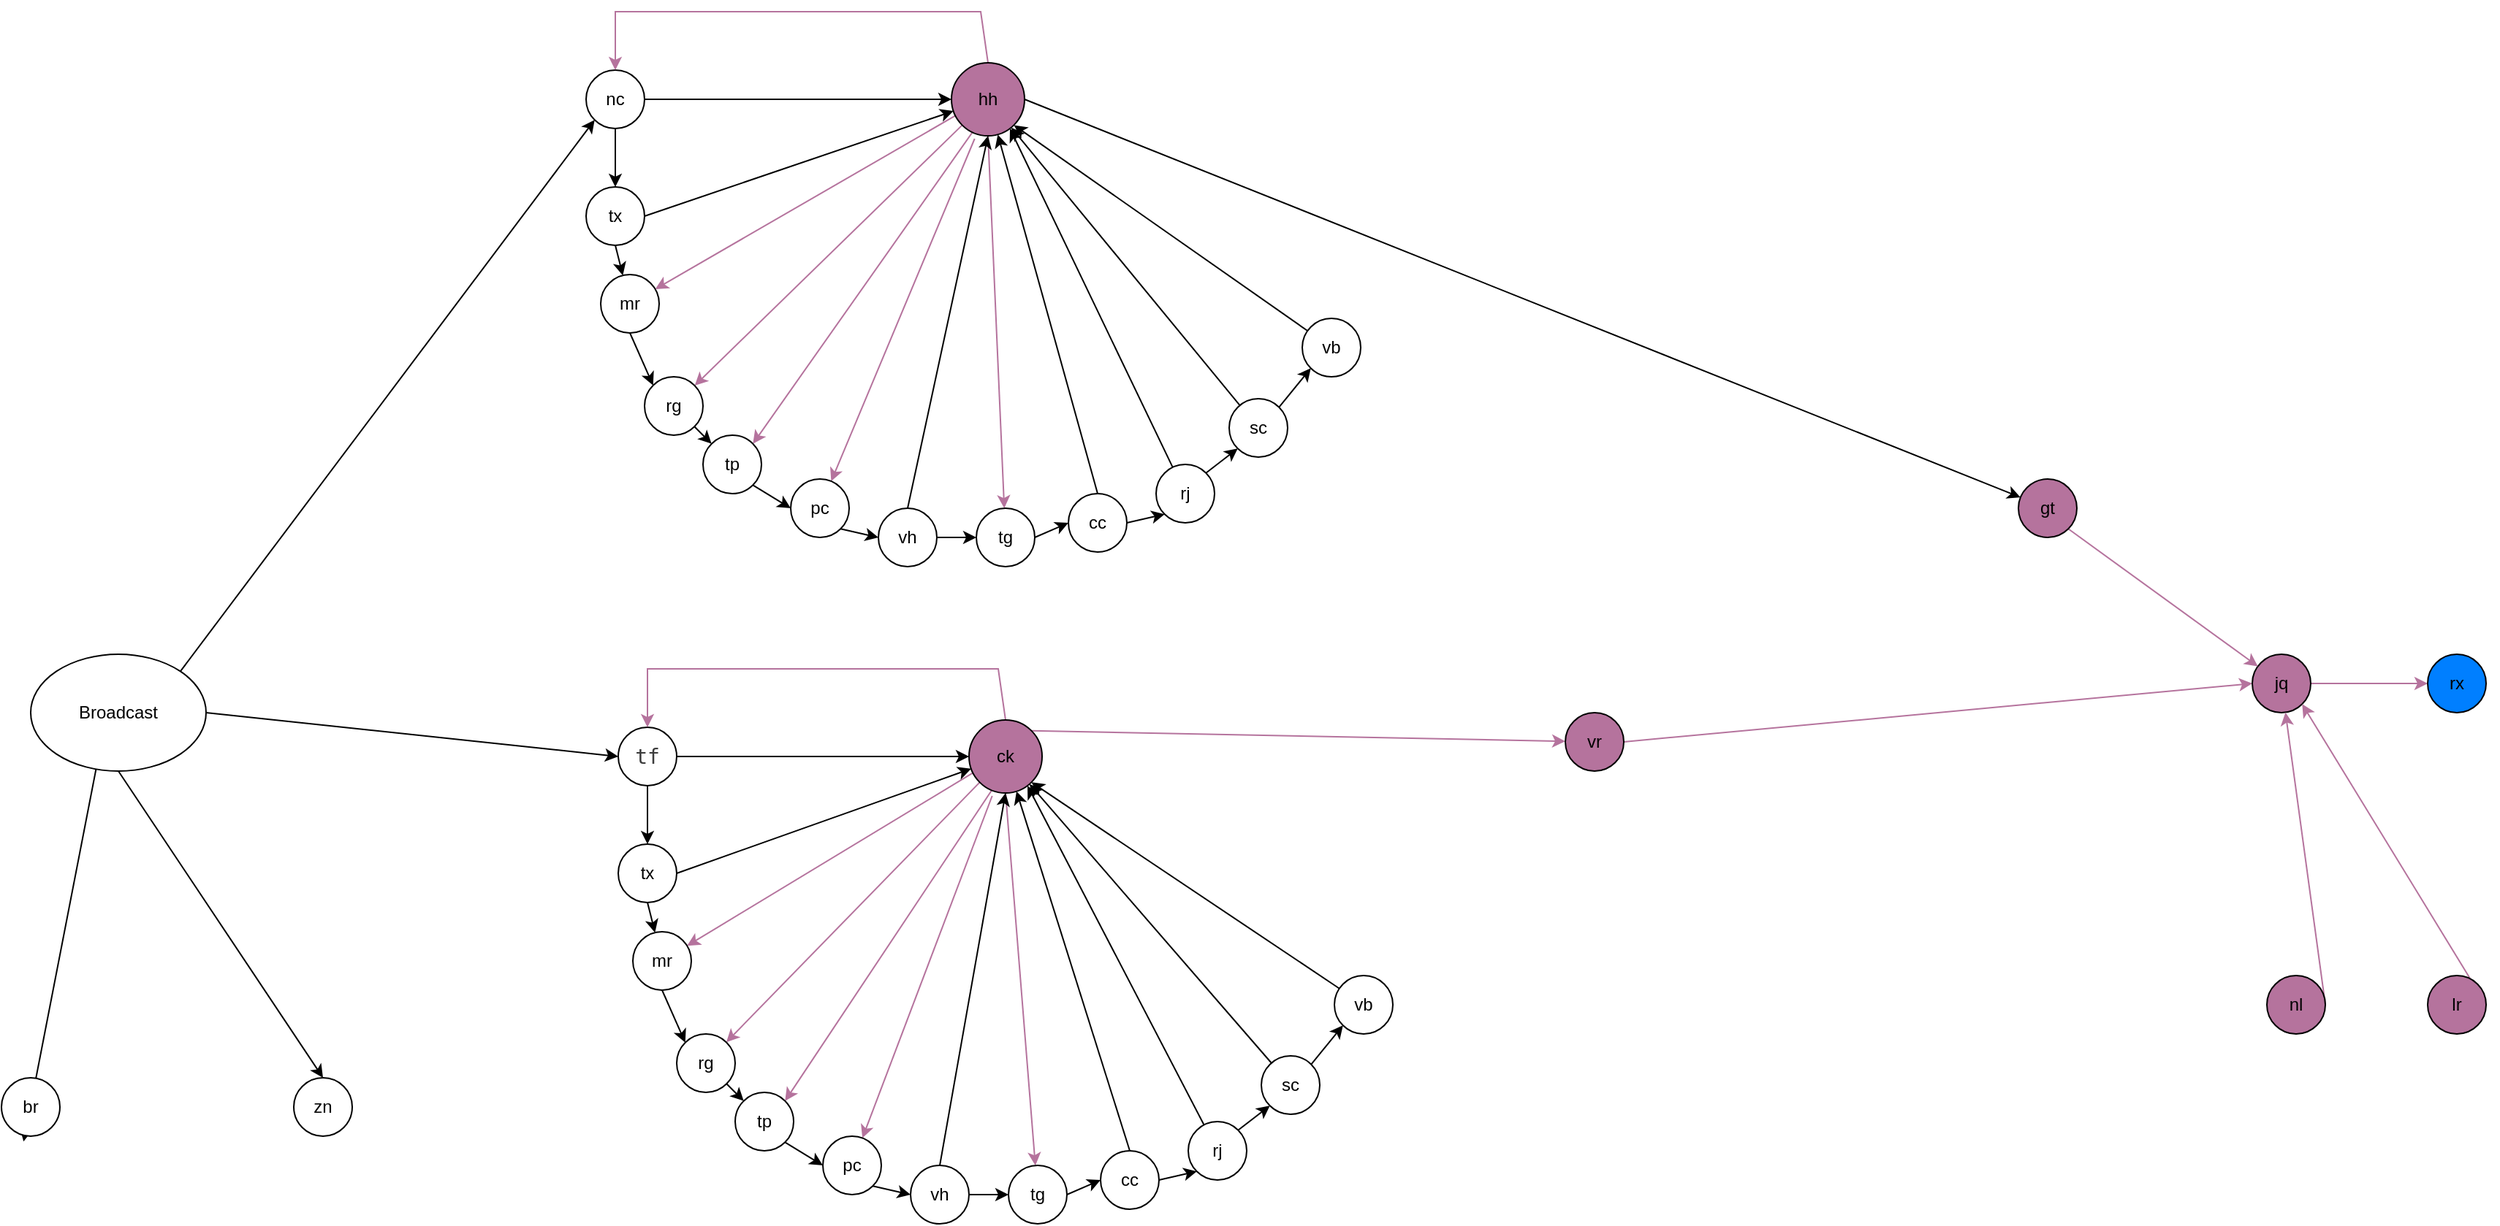 <mxfile version="22.1.17" type="github">
  <diagram name="Page-1" id="ltJWT1Hyps7ywms9TcoQ">
    <mxGraphModel dx="1362" dy="795" grid="1" gridSize="10" guides="1" tooltips="1" connect="1" arrows="1" fold="1" page="1" pageScale="1" pageWidth="827" pageHeight="1169" math="0" shadow="0">
      <root>
        <mxCell id="0" />
        <mxCell id="1" parent="0" />
        <mxCell id="_d_d2IKDmA4O_UATdqMd-7" style="rounded=0;orthogonalLoop=1;jettySize=auto;html=1;exitX=0.5;exitY=1;exitDx=0;exitDy=0;entryX=0.5;entryY=0;entryDx=0;entryDy=0;" parent="1" source="_d_d2IKDmA4O_UATdqMd-1" target="_d_d2IKDmA4O_UATdqMd-4" edge="1">
          <mxGeometry relative="1" as="geometry" />
        </mxCell>
        <mxCell id="_d_d2IKDmA4O_UATdqMd-9" style="rounded=0;orthogonalLoop=1;jettySize=auto;html=1;exitX=1;exitY=0.5;exitDx=0;exitDy=0;entryX=0;entryY=0.5;entryDx=0;entryDy=0;" parent="1" source="_d_d2IKDmA4O_UATdqMd-1" target="_d_d2IKDmA4O_UATdqMd-2" edge="1">
          <mxGeometry relative="1" as="geometry" />
        </mxCell>
        <mxCell id="_d_d2IKDmA4O_UATdqMd-10" style="rounded=0;orthogonalLoop=1;jettySize=auto;html=1;exitX=0.5;exitY=0;exitDx=0;exitDy=0;entryX=0.379;entryY=1.092;entryDx=0;entryDy=0;entryPerimeter=0;" parent="1" source="_d_d2IKDmA4O_UATdqMd-1" target="_d_d2IKDmA4O_UATdqMd-3" edge="1">
          <mxGeometry relative="1" as="geometry" />
        </mxCell>
        <mxCell id="_d_d2IKDmA4O_UATdqMd-1" value="Broadcast" style="ellipse;whiteSpace=wrap;html=1;" parent="1" vertex="1">
          <mxGeometry x="80" y="450" width="120" height="80" as="geometry" />
        </mxCell>
        <mxCell id="_d_d2IKDmA4O_UATdqMd-15" style="rounded=0;orthogonalLoop=1;jettySize=auto;html=1;" parent="1" source="_d_d2IKDmA4O_UATdqMd-2" target="_d_d2IKDmA4O_UATdqMd-13" edge="1">
          <mxGeometry relative="1" as="geometry" />
        </mxCell>
        <mxCell id="_d_d2IKDmA4O_UATdqMd-17" style="rounded=0;orthogonalLoop=1;jettySize=auto;html=1;exitX=0.5;exitY=1;exitDx=0;exitDy=0;" parent="1" source="_d_d2IKDmA4O_UATdqMd-2" target="_d_d2IKDmA4O_UATdqMd-16" edge="1">
          <mxGeometry relative="1" as="geometry" />
        </mxCell>
        <mxCell id="_d_d2IKDmA4O_UATdqMd-2" value="&lt;div style=&quot;color: rgb(59, 59, 59); background-color: rgb(255, 255, 255); font-family: &amp;quot;Droid Sans Mono&amp;quot;, &amp;quot;monospace&amp;quot;, monospace; font-weight: normal; font-size: 14px; line-height: 19px;&quot;&gt;&lt;div&gt;tf&lt;/div&gt;&lt;/div&gt;" style="ellipse;whiteSpace=wrap;html=1;" parent="1" vertex="1">
          <mxGeometry x="482" y="500" width="40" height="40" as="geometry" />
        </mxCell>
        <mxCell id="_d_d2IKDmA4O_UATdqMd-3" value="br" style="ellipse;whiteSpace=wrap;html=1;" parent="1" vertex="1">
          <mxGeometry x="60" y="740" width="40" height="40" as="geometry" />
        </mxCell>
        <mxCell id="_d_d2IKDmA4O_UATdqMd-4" value="zn" style="ellipse;whiteSpace=wrap;html=1;" parent="1" vertex="1">
          <mxGeometry x="260" y="740" width="40" height="40" as="geometry" />
        </mxCell>
        <mxCell id="_d_d2IKDmA4O_UATdqMd-6" style="rounded=0;orthogonalLoop=1;jettySize=auto;html=1;exitX=1;exitY=0;exitDx=0;exitDy=0;entryX=0;entryY=1;entryDx=0;entryDy=0;" parent="1" source="_d_d2IKDmA4O_UATdqMd-1" target="VdnCr8Rn9vPfZl3EQBI6-13" edge="1">
          <mxGeometry relative="1" as="geometry">
            <mxPoint x="146" y="392" as="targetPoint" />
          </mxGeometry>
        </mxCell>
        <mxCell id="_d_d2IKDmA4O_UATdqMd-14" style="rounded=0;orthogonalLoop=1;jettySize=auto;html=1;entryX=0.5;entryY=0;entryDx=0;entryDy=0;strokeColor=#B5739D;exitX=0.5;exitY=0;exitDx=0;exitDy=0;" parent="1" target="_d_d2IKDmA4O_UATdqMd-2" edge="1" source="_d_d2IKDmA4O_UATdqMd-13">
          <mxGeometry relative="1" as="geometry">
            <mxPoint x="752" y="490" as="sourcePoint" />
            <Array as="points">
              <mxPoint x="742" y="460" />
              <mxPoint x="502" y="460" />
            </Array>
          </mxGeometry>
        </mxCell>
        <mxCell id="_d_d2IKDmA4O_UATdqMd-34" style="edgeStyle=none;rounded=0;orthogonalLoop=1;jettySize=auto;html=1;exitX=1;exitY=0;exitDx=0;exitDy=0;entryX=1;entryY=0;entryDx=0;entryDy=0;strokeColor=#B5739D;" parent="1" source="_d_d2IKDmA4O_UATdqMd-13" target="_d_d2IKDmA4O_UATdqMd-28" edge="1">
          <mxGeometry relative="1" as="geometry" />
        </mxCell>
        <mxCell id="_d_d2IKDmA4O_UATdqMd-35" style="edgeStyle=none;rounded=0;orthogonalLoop=1;jettySize=auto;html=1;exitX=1;exitY=0;exitDx=0;exitDy=0;strokeColor=#B5739D;" parent="1" source="_d_d2IKDmA4O_UATdqMd-13" target="_d_d2IKDmA4O_UATdqMd-29" edge="1">
          <mxGeometry relative="1" as="geometry" />
        </mxCell>
        <mxCell id="_d_d2IKDmA4O_UATdqMd-36" style="edgeStyle=none;rounded=0;orthogonalLoop=1;jettySize=auto;html=1;exitX=0.317;exitY=1.04;exitDx=0;exitDy=0;strokeColor=#B5739D;exitPerimeter=0;" parent="1" source="_d_d2IKDmA4O_UATdqMd-13" target="_d_d2IKDmA4O_UATdqMd-30" edge="1">
          <mxGeometry relative="1" as="geometry" />
        </mxCell>
        <mxCell id="_d_d2IKDmA4O_UATdqMd-37" style="edgeStyle=none;rounded=0;orthogonalLoop=1;jettySize=auto;html=1;exitX=0.5;exitY=1;exitDx=0;exitDy=0;strokeColor=#B5739D;" parent="1" source="_d_d2IKDmA4O_UATdqMd-13" target="_d_d2IKDmA4O_UATdqMd-31" edge="1">
          <mxGeometry relative="1" as="geometry" />
        </mxCell>
        <mxCell id="_d_d2IKDmA4O_UATdqMd-38" style="edgeStyle=none;rounded=0;orthogonalLoop=1;jettySize=auto;html=1;exitX=0.083;exitY=0.707;exitDx=0;exitDy=0;strokeColor=#B5739D;exitPerimeter=0;" parent="1" source="_d_d2IKDmA4O_UATdqMd-13" target="_d_d2IKDmA4O_UATdqMd-32" edge="1">
          <mxGeometry relative="1" as="geometry" />
        </mxCell>
        <mxCell id="_d_d2IKDmA4O_UATdqMd-39" style="edgeStyle=none;rounded=0;orthogonalLoop=1;jettySize=auto;html=1;exitX=0;exitY=1;exitDx=0;exitDy=0;strokeColor=#B5739D;" parent="1" source="_d_d2IKDmA4O_UATdqMd-13" target="_d_d2IKDmA4O_UATdqMd-33" edge="1">
          <mxGeometry relative="1" as="geometry" />
        </mxCell>
        <mxCell id="_d_d2IKDmA4O_UATdqMd-13" value="ck" style="ellipse;whiteSpace=wrap;html=1;fillColor=#B5739D;" parent="1" vertex="1">
          <mxGeometry x="722" y="495" width="50" height="50" as="geometry" />
        </mxCell>
        <mxCell id="_d_d2IKDmA4O_UATdqMd-40" style="edgeStyle=none;rounded=0;orthogonalLoop=1;jettySize=auto;html=1;exitX=0.5;exitY=1;exitDx=0;exitDy=0;" parent="1" source="_d_d2IKDmA4O_UATdqMd-16" target="_d_d2IKDmA4O_UATdqMd-32" edge="1">
          <mxGeometry relative="1" as="geometry" />
        </mxCell>
        <mxCell id="_d_d2IKDmA4O_UATdqMd-16" value="tx" style="ellipse;whiteSpace=wrap;html=1;" parent="1" vertex="1">
          <mxGeometry x="482" y="580" width="40" height="40" as="geometry" />
        </mxCell>
        <mxCell id="_d_d2IKDmA4O_UATdqMd-19" style="rounded=0;orthogonalLoop=1;jettySize=auto;html=1;entryX=1;entryY=1;entryDx=0;entryDy=0;" parent="1" source="_d_d2IKDmA4O_UATdqMd-18" target="_d_d2IKDmA4O_UATdqMd-13" edge="1">
          <mxGeometry relative="1" as="geometry" />
        </mxCell>
        <mxCell id="_d_d2IKDmA4O_UATdqMd-18" value="vb" style="ellipse;whiteSpace=wrap;html=1;" parent="1" vertex="1">
          <mxGeometry x="972" y="670" width="40" height="40" as="geometry" />
        </mxCell>
        <mxCell id="_d_d2IKDmA4O_UATdqMd-20" style="rounded=0;orthogonalLoop=1;jettySize=auto;html=1;exitX=1;exitY=0.5;exitDx=0;exitDy=0;" parent="1" source="_d_d2IKDmA4O_UATdqMd-16" target="_d_d2IKDmA4O_UATdqMd-13" edge="1">
          <mxGeometry relative="1" as="geometry" />
        </mxCell>
        <mxCell id="_d_d2IKDmA4O_UATdqMd-22" style="rounded=0;orthogonalLoop=1;jettySize=auto;html=1;exitX=0.5;exitY=0;exitDx=0;exitDy=0;" parent="1" source="_d_d2IKDmA4O_UATdqMd-21" target="_d_d2IKDmA4O_UATdqMd-13" edge="1">
          <mxGeometry relative="1" as="geometry" />
        </mxCell>
        <mxCell id="_d_d2IKDmA4O_UATdqMd-49" style="edgeStyle=none;rounded=0;orthogonalLoop=1;jettySize=auto;html=1;exitX=1;exitY=0.5;exitDx=0;exitDy=0;entryX=0;entryY=1;entryDx=0;entryDy=0;" parent="1" source="_d_d2IKDmA4O_UATdqMd-21" target="_d_d2IKDmA4O_UATdqMd-25" edge="1">
          <mxGeometry relative="1" as="geometry" />
        </mxCell>
        <mxCell id="_d_d2IKDmA4O_UATdqMd-21" value="cc" style="ellipse;whiteSpace=wrap;html=1;" parent="1" vertex="1">
          <mxGeometry x="812" y="790" width="40" height="40" as="geometry" />
        </mxCell>
        <mxCell id="_d_d2IKDmA4O_UATdqMd-24" style="rounded=0;orthogonalLoop=1;jettySize=auto;html=1;" parent="1" source="_d_d2IKDmA4O_UATdqMd-23" target="_d_d2IKDmA4O_UATdqMd-13" edge="1">
          <mxGeometry relative="1" as="geometry" />
        </mxCell>
        <mxCell id="_d_d2IKDmA4O_UATdqMd-51" style="edgeStyle=none;rounded=0;orthogonalLoop=1;jettySize=auto;html=1;exitX=1;exitY=0;exitDx=0;exitDy=0;entryX=0;entryY=1;entryDx=0;entryDy=0;" parent="1" source="_d_d2IKDmA4O_UATdqMd-23" target="_d_d2IKDmA4O_UATdqMd-18" edge="1">
          <mxGeometry relative="1" as="geometry" />
        </mxCell>
        <mxCell id="_d_d2IKDmA4O_UATdqMd-23" value="&lt;div&gt;sc&lt;/div&gt;" style="ellipse;whiteSpace=wrap;html=1;" parent="1" vertex="1">
          <mxGeometry x="922" y="725" width="40" height="40" as="geometry" />
        </mxCell>
        <mxCell id="_d_d2IKDmA4O_UATdqMd-26" style="rounded=0;orthogonalLoop=1;jettySize=auto;html=1;entryX=0.8;entryY=0.9;entryDx=0;entryDy=0;entryPerimeter=0;" parent="1" source="_d_d2IKDmA4O_UATdqMd-25" target="_d_d2IKDmA4O_UATdqMd-13" edge="1">
          <mxGeometry relative="1" as="geometry" />
        </mxCell>
        <mxCell id="_d_d2IKDmA4O_UATdqMd-50" style="edgeStyle=none;rounded=0;orthogonalLoop=1;jettySize=auto;html=1;exitX=1;exitY=0;exitDx=0;exitDy=0;entryX=0;entryY=1;entryDx=0;entryDy=0;" parent="1" source="_d_d2IKDmA4O_UATdqMd-25" target="_d_d2IKDmA4O_UATdqMd-23" edge="1">
          <mxGeometry relative="1" as="geometry" />
        </mxCell>
        <mxCell id="_d_d2IKDmA4O_UATdqMd-25" value="rj" style="ellipse;whiteSpace=wrap;html=1;" parent="1" vertex="1">
          <mxGeometry x="872" y="770" width="40" height="40" as="geometry" />
        </mxCell>
        <mxCell id="_d_d2IKDmA4O_UATdqMd-43" style="edgeStyle=none;rounded=0;orthogonalLoop=1;jettySize=auto;html=1;exitX=1;exitY=1;exitDx=0;exitDy=0;entryX=0;entryY=0.5;entryDx=0;entryDy=0;" parent="1" source="_d_d2IKDmA4O_UATdqMd-28" target="_d_d2IKDmA4O_UATdqMd-30" edge="1">
          <mxGeometry relative="1" as="geometry" />
        </mxCell>
        <mxCell id="_d_d2IKDmA4O_UATdqMd-28" value="tp" style="ellipse;whiteSpace=wrap;html=1;" parent="1" vertex="1">
          <mxGeometry x="562" y="750" width="40" height="40" as="geometry" />
        </mxCell>
        <mxCell id="VdnCr8Rn9vPfZl3EQBI6-2" style="rounded=0;orthogonalLoop=1;jettySize=auto;html=1;exitX=1;exitY=0.5;exitDx=0;exitDy=0;entryX=0;entryY=0.5;entryDx=0;entryDy=0;fillColor=#B5739D;strokeColor=#B5739D;" edge="1" parent="1" source="_d_d2IKDmA4O_UATdqMd-29" target="VdnCr8Rn9vPfZl3EQBI6-1">
          <mxGeometry relative="1" as="geometry" />
        </mxCell>
        <mxCell id="_d_d2IKDmA4O_UATdqMd-29" value="&lt;div&gt;vr&lt;/div&gt;" style="ellipse;whiteSpace=wrap;html=1;fillColor=#B5739D;" parent="1" vertex="1">
          <mxGeometry x="1130" y="490" width="40" height="40" as="geometry" />
        </mxCell>
        <mxCell id="_d_d2IKDmA4O_UATdqMd-45" style="edgeStyle=none;rounded=0;orthogonalLoop=1;jettySize=auto;html=1;exitX=1;exitY=1;exitDx=0;exitDy=0;entryX=0;entryY=0.5;entryDx=0;entryDy=0;" parent="1" source="_d_d2IKDmA4O_UATdqMd-30" target="_d_d2IKDmA4O_UATdqMd-44" edge="1">
          <mxGeometry relative="1" as="geometry" />
        </mxCell>
        <mxCell id="_d_d2IKDmA4O_UATdqMd-30" value="pc" style="ellipse;whiteSpace=wrap;html=1;" parent="1" vertex="1">
          <mxGeometry x="622" y="780" width="40" height="40" as="geometry" />
        </mxCell>
        <mxCell id="_d_d2IKDmA4O_UATdqMd-48" style="edgeStyle=none;rounded=0;orthogonalLoop=1;jettySize=auto;html=1;exitX=1;exitY=0.5;exitDx=0;exitDy=0;entryX=0;entryY=0.5;entryDx=0;entryDy=0;" parent="1" source="_d_d2IKDmA4O_UATdqMd-31" target="_d_d2IKDmA4O_UATdqMd-21" edge="1">
          <mxGeometry relative="1" as="geometry">
            <mxPoint x="812" y="810" as="targetPoint" />
          </mxGeometry>
        </mxCell>
        <mxCell id="_d_d2IKDmA4O_UATdqMd-31" value="tg" style="ellipse;whiteSpace=wrap;html=1;" parent="1" vertex="1">
          <mxGeometry x="749" y="800" width="40" height="40" as="geometry" />
        </mxCell>
        <mxCell id="_d_d2IKDmA4O_UATdqMd-41" style="edgeStyle=none;rounded=0;orthogonalLoop=1;jettySize=auto;html=1;exitX=0.5;exitY=1;exitDx=0;exitDy=0;entryX=0;entryY=0;entryDx=0;entryDy=0;" parent="1" source="_d_d2IKDmA4O_UATdqMd-32" target="_d_d2IKDmA4O_UATdqMd-33" edge="1">
          <mxGeometry relative="1" as="geometry" />
        </mxCell>
        <mxCell id="_d_d2IKDmA4O_UATdqMd-32" value="mr" style="ellipse;whiteSpace=wrap;html=1;" parent="1" vertex="1">
          <mxGeometry x="492" y="640" width="40" height="40" as="geometry" />
        </mxCell>
        <mxCell id="_d_d2IKDmA4O_UATdqMd-42" style="edgeStyle=none;rounded=0;orthogonalLoop=1;jettySize=auto;html=1;exitX=1;exitY=1;exitDx=0;exitDy=0;entryX=0;entryY=0;entryDx=0;entryDy=0;" parent="1" source="_d_d2IKDmA4O_UATdqMd-33" target="_d_d2IKDmA4O_UATdqMd-28" edge="1">
          <mxGeometry relative="1" as="geometry" />
        </mxCell>
        <mxCell id="_d_d2IKDmA4O_UATdqMd-33" value="rg" style="ellipse;whiteSpace=wrap;html=1;" parent="1" vertex="1">
          <mxGeometry x="522" y="710" width="40" height="40" as="geometry" />
        </mxCell>
        <mxCell id="_d_d2IKDmA4O_UATdqMd-46" style="edgeStyle=none;rounded=0;orthogonalLoop=1;jettySize=auto;html=1;exitX=0.5;exitY=0;exitDx=0;exitDy=0;entryX=0.5;entryY=1;entryDx=0;entryDy=0;" parent="1" source="_d_d2IKDmA4O_UATdqMd-44" target="_d_d2IKDmA4O_UATdqMd-13" edge="1">
          <mxGeometry relative="1" as="geometry" />
        </mxCell>
        <mxCell id="_d_d2IKDmA4O_UATdqMd-47" style="edgeStyle=none;rounded=0;orthogonalLoop=1;jettySize=auto;html=1;exitX=1;exitY=0.5;exitDx=0;exitDy=0;entryX=0;entryY=0.5;entryDx=0;entryDy=0;" parent="1" source="_d_d2IKDmA4O_UATdqMd-44" target="_d_d2IKDmA4O_UATdqMd-31" edge="1">
          <mxGeometry relative="1" as="geometry" />
        </mxCell>
        <mxCell id="_d_d2IKDmA4O_UATdqMd-44" value="vh" style="ellipse;whiteSpace=wrap;html=1;" parent="1" vertex="1">
          <mxGeometry x="682" y="800" width="40" height="40" as="geometry" />
        </mxCell>
        <mxCell id="VdnCr8Rn9vPfZl3EQBI6-4" style="rounded=0;orthogonalLoop=1;jettySize=auto;html=1;exitX=1;exitY=0.5;exitDx=0;exitDy=0;fillColor=#B5739D;strokeColor=#B5739D;" edge="1" parent="1" source="VdnCr8Rn9vPfZl3EQBI6-1" target="VdnCr8Rn9vPfZl3EQBI6-3">
          <mxGeometry relative="1" as="geometry" />
        </mxCell>
        <mxCell id="VdnCr8Rn9vPfZl3EQBI6-1" value="jq" style="ellipse;whiteSpace=wrap;html=1;fillColor=#B5739D;" vertex="1" parent="1">
          <mxGeometry x="1600" y="450" width="40" height="40" as="geometry" />
        </mxCell>
        <mxCell id="VdnCr8Rn9vPfZl3EQBI6-3" value="rx" style="ellipse;whiteSpace=wrap;html=1;fillColor=#007FFF;" vertex="1" parent="1">
          <mxGeometry x="1720" y="450" width="40" height="40" as="geometry" />
        </mxCell>
        <mxCell id="VdnCr8Rn9vPfZl3EQBI6-6" style="edgeStyle=none;rounded=0;orthogonalLoop=1;jettySize=auto;html=1;exitX=1;exitY=1;exitDx=0;exitDy=0;fillColor=#B5739D;strokeColor=#B5739D;" edge="1" parent="1" source="VdnCr8Rn9vPfZl3EQBI6-5" target="VdnCr8Rn9vPfZl3EQBI6-1">
          <mxGeometry relative="1" as="geometry" />
        </mxCell>
        <mxCell id="VdnCr8Rn9vPfZl3EQBI6-5" value="gt" style="ellipse;whiteSpace=wrap;html=1;fillColor=#B5739D;" vertex="1" parent="1">
          <mxGeometry x="1440" y="330" width="40" height="40" as="geometry" />
        </mxCell>
        <mxCell id="VdnCr8Rn9vPfZl3EQBI6-9" style="edgeStyle=none;rounded=0;orthogonalLoop=1;jettySize=auto;html=1;exitX=1;exitY=0.5;exitDx=0;exitDy=0;fillColor=#B5739D;strokeColor=#B5739D;" edge="1" parent="1" source="VdnCr8Rn9vPfZl3EQBI6-7" target="VdnCr8Rn9vPfZl3EQBI6-1">
          <mxGeometry relative="1" as="geometry" />
        </mxCell>
        <mxCell id="VdnCr8Rn9vPfZl3EQBI6-7" value="nl" style="ellipse;whiteSpace=wrap;html=1;fillColor=#B5739D;" vertex="1" parent="1">
          <mxGeometry x="1610" y="670" width="40" height="40" as="geometry" />
        </mxCell>
        <mxCell id="VdnCr8Rn9vPfZl3EQBI6-10" style="edgeStyle=none;rounded=0;orthogonalLoop=1;jettySize=auto;html=1;exitX=1;exitY=0.5;exitDx=0;exitDy=0;entryX=1;entryY=1;entryDx=0;entryDy=0;fillColor=#B5739D;strokeColor=#B5739D;" edge="1" parent="1" source="VdnCr8Rn9vPfZl3EQBI6-8" target="VdnCr8Rn9vPfZl3EQBI6-1">
          <mxGeometry relative="1" as="geometry" />
        </mxCell>
        <mxCell id="VdnCr8Rn9vPfZl3EQBI6-8" value="lr" style="ellipse;whiteSpace=wrap;html=1;fillColor=#B5739D;" vertex="1" parent="1">
          <mxGeometry x="1720" y="670" width="40" height="40" as="geometry" />
        </mxCell>
        <mxCell id="VdnCr8Rn9vPfZl3EQBI6-11" style="rounded=0;orthogonalLoop=1;jettySize=auto;html=1;" edge="1" source="VdnCr8Rn9vPfZl3EQBI6-13" target="VdnCr8Rn9vPfZl3EQBI6-20" parent="1">
          <mxGeometry relative="1" as="geometry" />
        </mxCell>
        <mxCell id="VdnCr8Rn9vPfZl3EQBI6-12" style="rounded=0;orthogonalLoop=1;jettySize=auto;html=1;exitX=0.5;exitY=1;exitDx=0;exitDy=0;" edge="1" source="VdnCr8Rn9vPfZl3EQBI6-13" target="VdnCr8Rn9vPfZl3EQBI6-22" parent="1">
          <mxGeometry relative="1" as="geometry" />
        </mxCell>
        <mxCell id="VdnCr8Rn9vPfZl3EQBI6-13" value="nc" style="ellipse;whiteSpace=wrap;html=1;" vertex="1" parent="1">
          <mxGeometry x="460" y="50" width="40" height="40" as="geometry" />
        </mxCell>
        <mxCell id="VdnCr8Rn9vPfZl3EQBI6-14" style="rounded=0;orthogonalLoop=1;jettySize=auto;html=1;entryX=0.5;entryY=0;entryDx=0;entryDy=0;strokeColor=#B5739D;exitX=0.5;exitY=0;exitDx=0;exitDy=0;" edge="1" target="VdnCr8Rn9vPfZl3EQBI6-13" parent="1" source="VdnCr8Rn9vPfZl3EQBI6-20">
          <mxGeometry relative="1" as="geometry">
            <mxPoint x="730" y="40" as="sourcePoint" />
            <Array as="points">
              <mxPoint x="730" y="10" />
              <mxPoint x="480" y="10" />
            </Array>
          </mxGeometry>
        </mxCell>
        <mxCell id="VdnCr8Rn9vPfZl3EQBI6-15" style="edgeStyle=none;rounded=0;orthogonalLoop=1;jettySize=auto;html=1;exitX=1;exitY=0;exitDx=0;exitDy=0;entryX=1;entryY=0;entryDx=0;entryDy=0;strokeColor=#B5739D;" edge="1" source="VdnCr8Rn9vPfZl3EQBI6-20" target="VdnCr8Rn9vPfZl3EQBI6-36" parent="1">
          <mxGeometry relative="1" as="geometry" />
        </mxCell>
        <mxCell id="VdnCr8Rn9vPfZl3EQBI6-16" style="edgeStyle=none;rounded=0;orthogonalLoop=1;jettySize=auto;html=1;exitX=0.317;exitY=1.04;exitDx=0;exitDy=0;strokeColor=#B5739D;exitPerimeter=0;" edge="1" source="VdnCr8Rn9vPfZl3EQBI6-20" target="VdnCr8Rn9vPfZl3EQBI6-38" parent="1">
          <mxGeometry relative="1" as="geometry" />
        </mxCell>
        <mxCell id="VdnCr8Rn9vPfZl3EQBI6-17" style="edgeStyle=none;rounded=0;orthogonalLoop=1;jettySize=auto;html=1;exitX=0.5;exitY=1;exitDx=0;exitDy=0;strokeColor=#B5739D;" edge="1" source="VdnCr8Rn9vPfZl3EQBI6-20" target="VdnCr8Rn9vPfZl3EQBI6-40" parent="1">
          <mxGeometry relative="1" as="geometry" />
        </mxCell>
        <mxCell id="VdnCr8Rn9vPfZl3EQBI6-18" style="edgeStyle=none;rounded=0;orthogonalLoop=1;jettySize=auto;html=1;exitX=0.083;exitY=0.707;exitDx=0;exitDy=0;strokeColor=#B5739D;exitPerimeter=0;" edge="1" source="VdnCr8Rn9vPfZl3EQBI6-20" target="VdnCr8Rn9vPfZl3EQBI6-42" parent="1">
          <mxGeometry relative="1" as="geometry" />
        </mxCell>
        <mxCell id="VdnCr8Rn9vPfZl3EQBI6-19" style="edgeStyle=none;rounded=0;orthogonalLoop=1;jettySize=auto;html=1;exitX=0;exitY=1;exitDx=0;exitDy=0;strokeColor=#B5739D;" edge="1" source="VdnCr8Rn9vPfZl3EQBI6-20" target="VdnCr8Rn9vPfZl3EQBI6-44" parent="1">
          <mxGeometry relative="1" as="geometry" />
        </mxCell>
        <mxCell id="VdnCr8Rn9vPfZl3EQBI6-48" style="edgeStyle=none;rounded=0;orthogonalLoop=1;jettySize=auto;html=1;exitX=1;exitY=0.5;exitDx=0;exitDy=0;" edge="1" parent="1" source="VdnCr8Rn9vPfZl3EQBI6-20" target="VdnCr8Rn9vPfZl3EQBI6-5">
          <mxGeometry relative="1" as="geometry" />
        </mxCell>
        <mxCell id="VdnCr8Rn9vPfZl3EQBI6-20" value="hh" style="ellipse;whiteSpace=wrap;html=1;fillColor=#B5739D;" vertex="1" parent="1">
          <mxGeometry x="710" y="45" width="50" height="50" as="geometry" />
        </mxCell>
        <mxCell id="VdnCr8Rn9vPfZl3EQBI6-21" style="edgeStyle=none;rounded=0;orthogonalLoop=1;jettySize=auto;html=1;exitX=0.5;exitY=1;exitDx=0;exitDy=0;" edge="1" source="VdnCr8Rn9vPfZl3EQBI6-22" target="VdnCr8Rn9vPfZl3EQBI6-42" parent="1">
          <mxGeometry relative="1" as="geometry" />
        </mxCell>
        <mxCell id="VdnCr8Rn9vPfZl3EQBI6-22" value="tx" style="ellipse;whiteSpace=wrap;html=1;" vertex="1" parent="1">
          <mxGeometry x="460" y="130" width="40" height="40" as="geometry" />
        </mxCell>
        <mxCell id="VdnCr8Rn9vPfZl3EQBI6-23" style="rounded=0;orthogonalLoop=1;jettySize=auto;html=1;entryX=1;entryY=1;entryDx=0;entryDy=0;" edge="1" source="VdnCr8Rn9vPfZl3EQBI6-24" target="VdnCr8Rn9vPfZl3EQBI6-20" parent="1">
          <mxGeometry relative="1" as="geometry" />
        </mxCell>
        <mxCell id="VdnCr8Rn9vPfZl3EQBI6-24" value="vb" style="ellipse;whiteSpace=wrap;html=1;" vertex="1" parent="1">
          <mxGeometry x="950" y="220" width="40" height="40" as="geometry" />
        </mxCell>
        <mxCell id="VdnCr8Rn9vPfZl3EQBI6-25" style="rounded=0;orthogonalLoop=1;jettySize=auto;html=1;exitX=1;exitY=0.5;exitDx=0;exitDy=0;" edge="1" source="VdnCr8Rn9vPfZl3EQBI6-22" target="VdnCr8Rn9vPfZl3EQBI6-20" parent="1">
          <mxGeometry relative="1" as="geometry" />
        </mxCell>
        <mxCell id="VdnCr8Rn9vPfZl3EQBI6-26" style="rounded=0;orthogonalLoop=1;jettySize=auto;html=1;exitX=0.5;exitY=0;exitDx=0;exitDy=0;" edge="1" source="VdnCr8Rn9vPfZl3EQBI6-28" target="VdnCr8Rn9vPfZl3EQBI6-20" parent="1">
          <mxGeometry relative="1" as="geometry" />
        </mxCell>
        <mxCell id="VdnCr8Rn9vPfZl3EQBI6-27" style="edgeStyle=none;rounded=0;orthogonalLoop=1;jettySize=auto;html=1;exitX=1;exitY=0.5;exitDx=0;exitDy=0;entryX=0;entryY=1;entryDx=0;entryDy=0;" edge="1" source="VdnCr8Rn9vPfZl3EQBI6-28" target="VdnCr8Rn9vPfZl3EQBI6-34" parent="1">
          <mxGeometry relative="1" as="geometry" />
        </mxCell>
        <mxCell id="VdnCr8Rn9vPfZl3EQBI6-28" value="cc" style="ellipse;whiteSpace=wrap;html=1;" vertex="1" parent="1">
          <mxGeometry x="790" y="340" width="40" height="40" as="geometry" />
        </mxCell>
        <mxCell id="VdnCr8Rn9vPfZl3EQBI6-29" style="rounded=0;orthogonalLoop=1;jettySize=auto;html=1;" edge="1" source="VdnCr8Rn9vPfZl3EQBI6-31" target="VdnCr8Rn9vPfZl3EQBI6-20" parent="1">
          <mxGeometry relative="1" as="geometry" />
        </mxCell>
        <mxCell id="VdnCr8Rn9vPfZl3EQBI6-30" style="edgeStyle=none;rounded=0;orthogonalLoop=1;jettySize=auto;html=1;exitX=1;exitY=0;exitDx=0;exitDy=0;entryX=0;entryY=1;entryDx=0;entryDy=0;" edge="1" source="VdnCr8Rn9vPfZl3EQBI6-31" target="VdnCr8Rn9vPfZl3EQBI6-24" parent="1">
          <mxGeometry relative="1" as="geometry" />
        </mxCell>
        <mxCell id="VdnCr8Rn9vPfZl3EQBI6-31" value="&lt;div&gt;sc&lt;/div&gt;" style="ellipse;whiteSpace=wrap;html=1;" vertex="1" parent="1">
          <mxGeometry x="900" y="275" width="40" height="40" as="geometry" />
        </mxCell>
        <mxCell id="VdnCr8Rn9vPfZl3EQBI6-32" style="rounded=0;orthogonalLoop=1;jettySize=auto;html=1;entryX=0.8;entryY=0.9;entryDx=0;entryDy=0;entryPerimeter=0;" edge="1" source="VdnCr8Rn9vPfZl3EQBI6-34" target="VdnCr8Rn9vPfZl3EQBI6-20" parent="1">
          <mxGeometry relative="1" as="geometry" />
        </mxCell>
        <mxCell id="VdnCr8Rn9vPfZl3EQBI6-33" style="edgeStyle=none;rounded=0;orthogonalLoop=1;jettySize=auto;html=1;exitX=1;exitY=0;exitDx=0;exitDy=0;entryX=0;entryY=1;entryDx=0;entryDy=0;" edge="1" source="VdnCr8Rn9vPfZl3EQBI6-34" target="VdnCr8Rn9vPfZl3EQBI6-31" parent="1">
          <mxGeometry relative="1" as="geometry" />
        </mxCell>
        <mxCell id="VdnCr8Rn9vPfZl3EQBI6-34" value="rj" style="ellipse;whiteSpace=wrap;html=1;" vertex="1" parent="1">
          <mxGeometry x="850" y="320" width="40" height="40" as="geometry" />
        </mxCell>
        <mxCell id="VdnCr8Rn9vPfZl3EQBI6-35" style="edgeStyle=none;rounded=0;orthogonalLoop=1;jettySize=auto;html=1;exitX=1;exitY=1;exitDx=0;exitDy=0;entryX=0;entryY=0.5;entryDx=0;entryDy=0;" edge="1" source="VdnCr8Rn9vPfZl3EQBI6-36" target="VdnCr8Rn9vPfZl3EQBI6-38" parent="1">
          <mxGeometry relative="1" as="geometry" />
        </mxCell>
        <mxCell id="VdnCr8Rn9vPfZl3EQBI6-36" value="tp" style="ellipse;whiteSpace=wrap;html=1;" vertex="1" parent="1">
          <mxGeometry x="540" y="300" width="40" height="40" as="geometry" />
        </mxCell>
        <mxCell id="VdnCr8Rn9vPfZl3EQBI6-37" style="edgeStyle=none;rounded=0;orthogonalLoop=1;jettySize=auto;html=1;exitX=1;exitY=1;exitDx=0;exitDy=0;entryX=0;entryY=0.5;entryDx=0;entryDy=0;" edge="1" source="VdnCr8Rn9vPfZl3EQBI6-38" target="VdnCr8Rn9vPfZl3EQBI6-47" parent="1">
          <mxGeometry relative="1" as="geometry" />
        </mxCell>
        <mxCell id="VdnCr8Rn9vPfZl3EQBI6-38" value="pc" style="ellipse;whiteSpace=wrap;html=1;" vertex="1" parent="1">
          <mxGeometry x="600" y="330" width="40" height="40" as="geometry" />
        </mxCell>
        <mxCell id="VdnCr8Rn9vPfZl3EQBI6-39" style="edgeStyle=none;rounded=0;orthogonalLoop=1;jettySize=auto;html=1;exitX=1;exitY=0.5;exitDx=0;exitDy=0;entryX=0;entryY=0.5;entryDx=0;entryDy=0;" edge="1" source="VdnCr8Rn9vPfZl3EQBI6-40" target="VdnCr8Rn9vPfZl3EQBI6-28" parent="1">
          <mxGeometry relative="1" as="geometry">
            <mxPoint x="790" y="360" as="targetPoint" />
          </mxGeometry>
        </mxCell>
        <mxCell id="VdnCr8Rn9vPfZl3EQBI6-40" value="tg" style="ellipse;whiteSpace=wrap;html=1;" vertex="1" parent="1">
          <mxGeometry x="727" y="350" width="40" height="40" as="geometry" />
        </mxCell>
        <mxCell id="VdnCr8Rn9vPfZl3EQBI6-41" style="edgeStyle=none;rounded=0;orthogonalLoop=1;jettySize=auto;html=1;exitX=0.5;exitY=1;exitDx=0;exitDy=0;entryX=0;entryY=0;entryDx=0;entryDy=0;" edge="1" source="VdnCr8Rn9vPfZl3EQBI6-42" target="VdnCr8Rn9vPfZl3EQBI6-44" parent="1">
          <mxGeometry relative="1" as="geometry" />
        </mxCell>
        <mxCell id="VdnCr8Rn9vPfZl3EQBI6-42" value="mr" style="ellipse;whiteSpace=wrap;html=1;" vertex="1" parent="1">
          <mxGeometry x="470" y="190" width="40" height="40" as="geometry" />
        </mxCell>
        <mxCell id="VdnCr8Rn9vPfZl3EQBI6-43" style="edgeStyle=none;rounded=0;orthogonalLoop=1;jettySize=auto;html=1;exitX=1;exitY=1;exitDx=0;exitDy=0;entryX=0;entryY=0;entryDx=0;entryDy=0;" edge="1" source="VdnCr8Rn9vPfZl3EQBI6-44" target="VdnCr8Rn9vPfZl3EQBI6-36" parent="1">
          <mxGeometry relative="1" as="geometry" />
        </mxCell>
        <mxCell id="VdnCr8Rn9vPfZl3EQBI6-44" value="rg" style="ellipse;whiteSpace=wrap;html=1;" vertex="1" parent="1">
          <mxGeometry x="500" y="260" width="40" height="40" as="geometry" />
        </mxCell>
        <mxCell id="VdnCr8Rn9vPfZl3EQBI6-45" style="edgeStyle=none;rounded=0;orthogonalLoop=1;jettySize=auto;html=1;exitX=0.5;exitY=0;exitDx=0;exitDy=0;entryX=0.5;entryY=1;entryDx=0;entryDy=0;" edge="1" source="VdnCr8Rn9vPfZl3EQBI6-47" target="VdnCr8Rn9vPfZl3EQBI6-20" parent="1">
          <mxGeometry relative="1" as="geometry" />
        </mxCell>
        <mxCell id="VdnCr8Rn9vPfZl3EQBI6-46" style="edgeStyle=none;rounded=0;orthogonalLoop=1;jettySize=auto;html=1;exitX=1;exitY=0.5;exitDx=0;exitDy=0;entryX=0;entryY=0.5;entryDx=0;entryDy=0;" edge="1" source="VdnCr8Rn9vPfZl3EQBI6-47" target="VdnCr8Rn9vPfZl3EQBI6-40" parent="1">
          <mxGeometry relative="1" as="geometry" />
        </mxCell>
        <mxCell id="VdnCr8Rn9vPfZl3EQBI6-47" value="vh" style="ellipse;whiteSpace=wrap;html=1;" vertex="1" parent="1">
          <mxGeometry x="660" y="350" width="40" height="40" as="geometry" />
        </mxCell>
      </root>
    </mxGraphModel>
  </diagram>
</mxfile>
